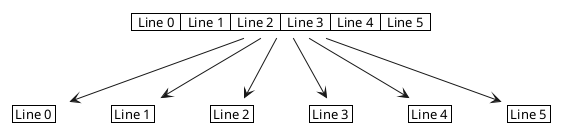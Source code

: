 @startuml
<style>
note {
    backgroundcolor white
    shadowing 0
    linecolor transparent
}
</style>
note as grid
    |  Line 0  |  Line 1  |  Line 2  |  Line 3  |  Line 4  |  Line 5  |
end note

note as grid0
    | Line 0 |
end note
note as grid1
    | Line 1 |
end note
note as grid2
    | Line 2 |
end note
note as grid3
    | Line 3 |
end note
note as grid4
    | Line 4 |
end note
note as grid5
    | Line 5 |
end note
grid --> grid0
grid --> grid1
grid --> grid2
grid --> grid3
grid --> grid4
grid --> grid5

@enduml
